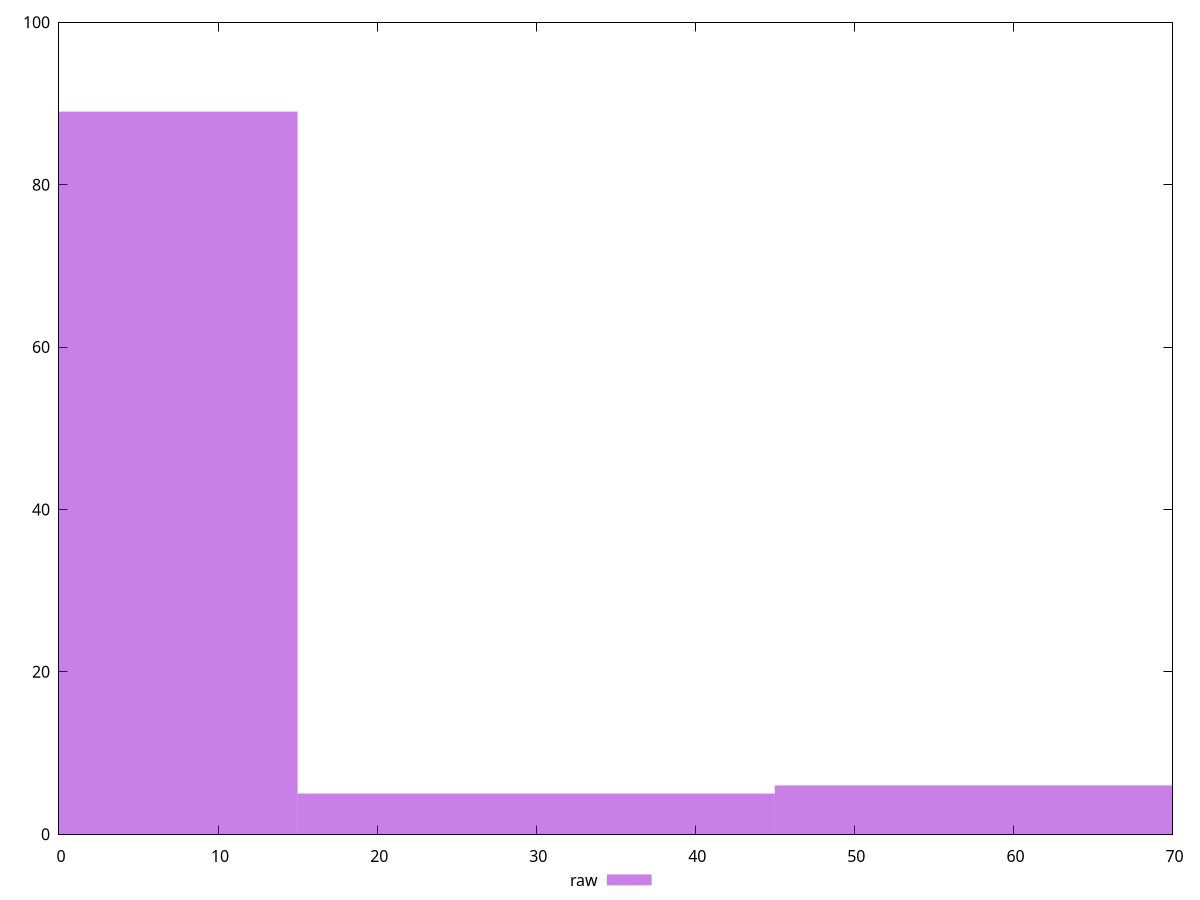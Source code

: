 reset

$raw <<EOF
29.997422827689117 5
0 89
59.994845655378235 6
EOF

set key outside below
set boxwidth 29.997422827689117
set xrange [0:70]
set yrange [0:100]
set trange [0:100]
set style fill transparent solid 0.5 noborder
set terminal svg size 640, 490 enhanced background rgb 'white'
set output "reports/report_00031_2021-02-24T23-18-18.084Z/unused-css-rules/samples/card/raw/histogram.svg"

plot $raw title "raw" with boxes

reset
